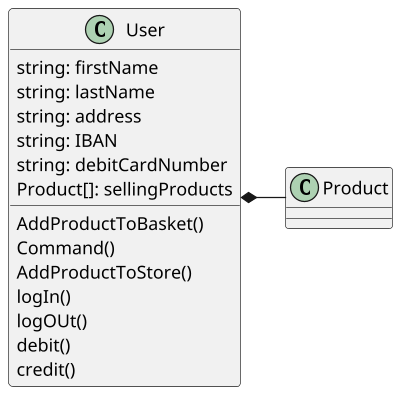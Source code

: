 @startuml exercice-srp
scale 400*400
hide footbox

class User{
    string: firstName
    string: lastName
    string: address
    string: IBAN
    string: debitCardNumber
    Product[]: sellingProducts
    AddProductToBasket()
    Command()
    AddProductToStore()
    logIn()
    logOUt()
    debit()
    credit()
}

User *- Product

@enduml